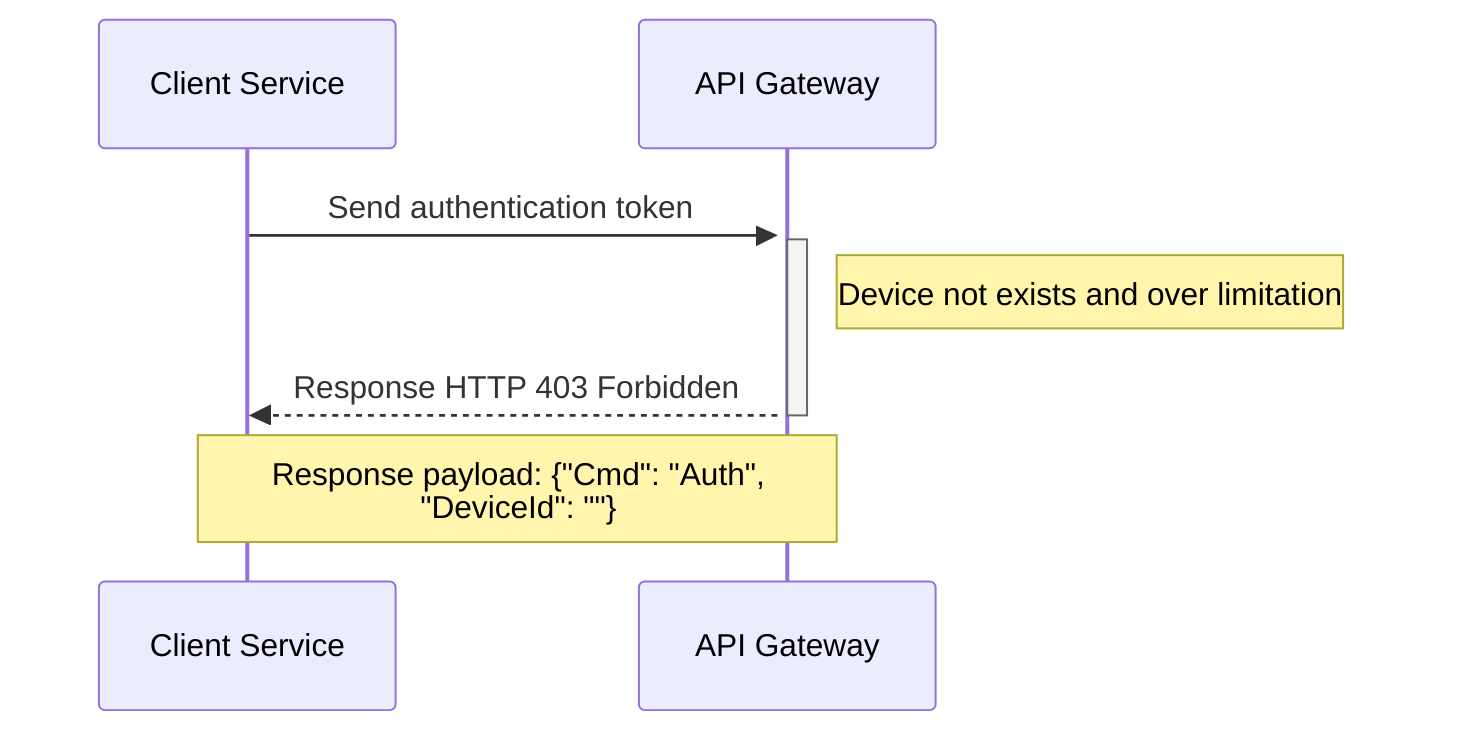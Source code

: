 sequenceDiagram
Client Service->>+API Gateway: Send authentication token
activate API Gateway
Note right of API Gateway: Device not exists and over limitation
API Gateway-->>Client Service: Response HTTP 403 Forbidden
deactivate API Gateway
Note over Client Service, API Gateway: Response payload: {"Cmd": "Auth",<br/> "DeviceId": ""}
